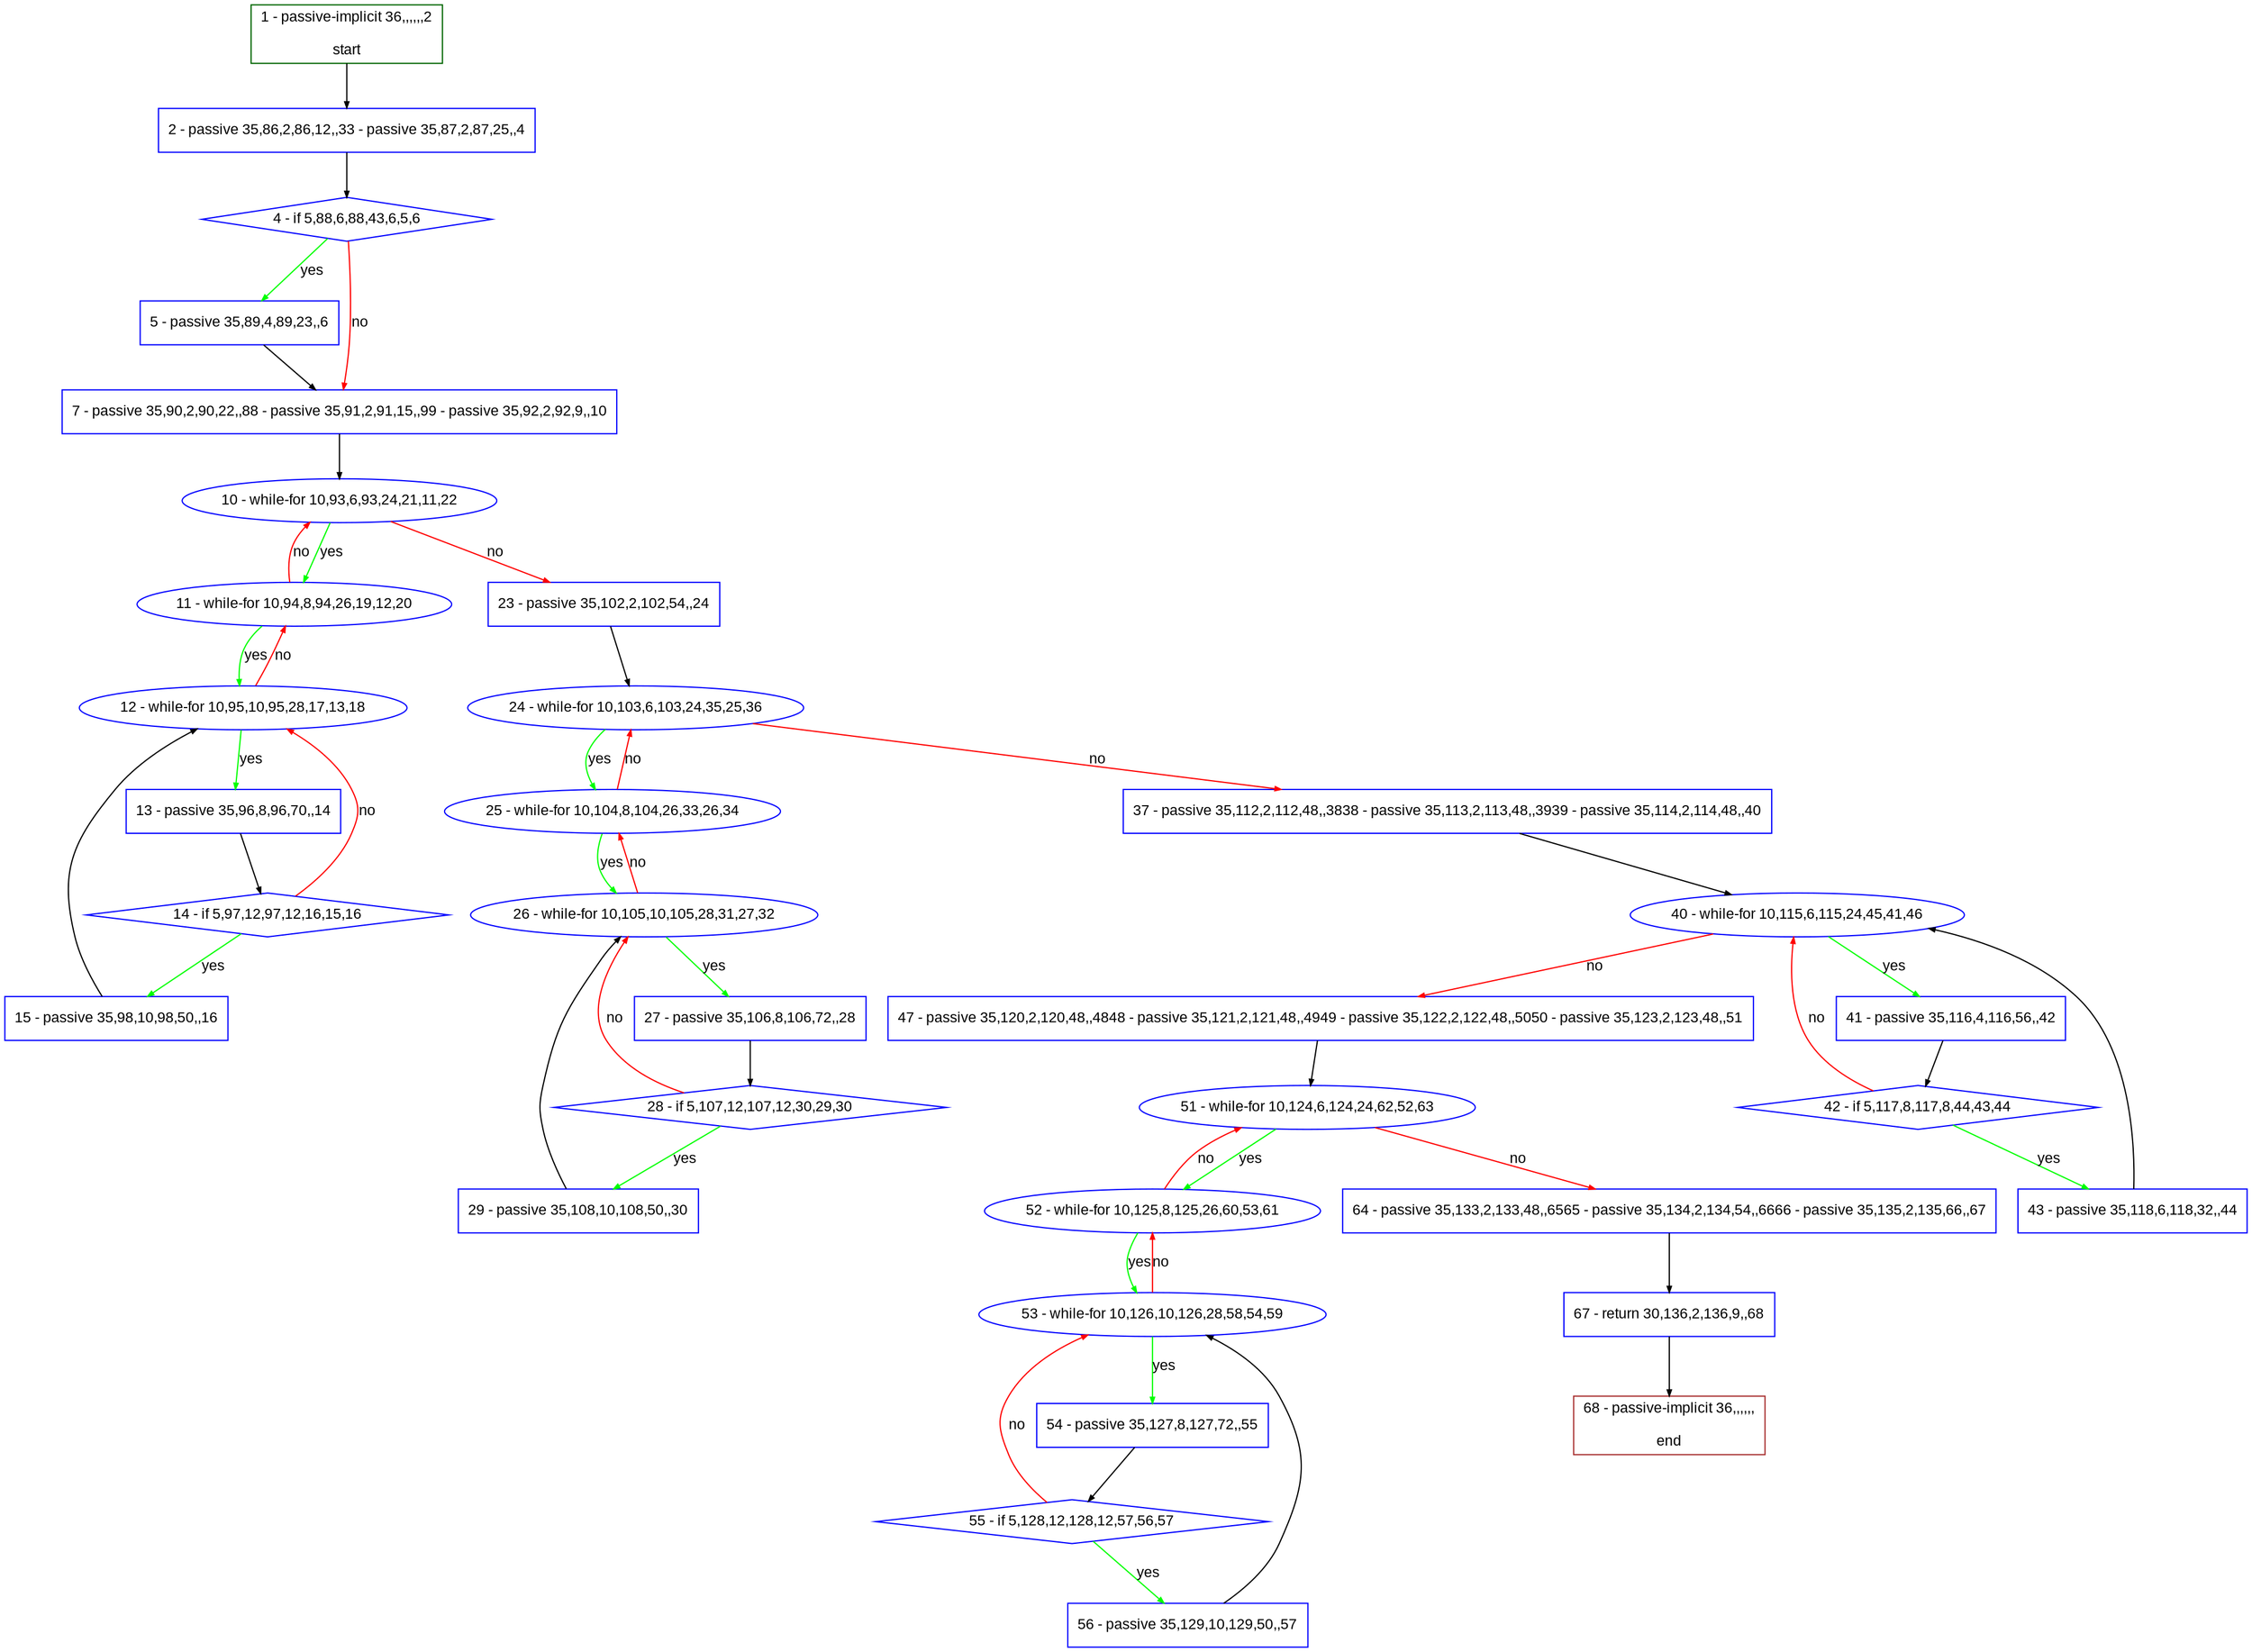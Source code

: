 digraph "" {
  graph [pack="true", label="", fontsize="12", packmode="clust", fontname="Arial", fillcolor="#FFFFCC", bgcolor="white", style="rounded,filled", compound="true"];
  node [node_initialized="no", label="", color="grey", fontsize="12", fillcolor="white", fontname="Arial", style="filled", shape="rectangle", compound="true", fixedsize="false"];
  edge [fontcolor="black", arrowhead="normal", arrowtail="none", arrowsize="0.5", ltail="", label="", color="black", fontsize="12", lhead="", fontname="Arial", dir="forward", compound="true"];
  __N1 [label="2 - passive 35,86,2,86,12,,33 - passive 35,87,2,87,25,,4", color="#0000ff", fillcolor="#ffffff", style="filled", shape="box"];
  __N2 [label="1 - passive-implicit 36,,,,,,2\n\nstart", color="#006400", fillcolor="#ffffff", style="filled", shape="box"];
  __N3 [label="4 - if 5,88,6,88,43,6,5,6", color="#0000ff", fillcolor="#ffffff", style="filled", shape="diamond"];
  __N4 [label="5 - passive 35,89,4,89,23,,6", color="#0000ff", fillcolor="#ffffff", style="filled", shape="box"];
  __N5 [label="7 - passive 35,90,2,90,22,,88 - passive 35,91,2,91,15,,99 - passive 35,92,2,92,9,,10", color="#0000ff", fillcolor="#ffffff", style="filled", shape="box"];
  __N6 [label="10 - while-for 10,93,6,93,24,21,11,22", color="#0000ff", fillcolor="#ffffff", style="filled", shape="oval"];
  __N7 [label="11 - while-for 10,94,8,94,26,19,12,20", color="#0000ff", fillcolor="#ffffff", style="filled", shape="oval"];
  __N8 [label="23 - passive 35,102,2,102,54,,24", color="#0000ff", fillcolor="#ffffff", style="filled", shape="box"];
  __N9 [label="12 - while-for 10,95,10,95,28,17,13,18", color="#0000ff", fillcolor="#ffffff", style="filled", shape="oval"];
  __N10 [label="13 - passive 35,96,8,96,70,,14", color="#0000ff", fillcolor="#ffffff", style="filled", shape="box"];
  __N11 [label="14 - if 5,97,12,97,12,16,15,16", color="#0000ff", fillcolor="#ffffff", style="filled", shape="diamond"];
  __N12 [label="15 - passive 35,98,10,98,50,,16", color="#0000ff", fillcolor="#ffffff", style="filled", shape="box"];
  __N13 [label="24 - while-for 10,103,6,103,24,35,25,36", color="#0000ff", fillcolor="#ffffff", style="filled", shape="oval"];
  __N14 [label="25 - while-for 10,104,8,104,26,33,26,34", color="#0000ff", fillcolor="#ffffff", style="filled", shape="oval"];
  __N15 [label="37 - passive 35,112,2,112,48,,3838 - passive 35,113,2,113,48,,3939 - passive 35,114,2,114,48,,40", color="#0000ff", fillcolor="#ffffff", style="filled", shape="box"];
  __N16 [label="26 - while-for 10,105,10,105,28,31,27,32", color="#0000ff", fillcolor="#ffffff", style="filled", shape="oval"];
  __N17 [label="27 - passive 35,106,8,106,72,,28", color="#0000ff", fillcolor="#ffffff", style="filled", shape="box"];
  __N18 [label="28 - if 5,107,12,107,12,30,29,30", color="#0000ff", fillcolor="#ffffff", style="filled", shape="diamond"];
  __N19 [label="29 - passive 35,108,10,108,50,,30", color="#0000ff", fillcolor="#ffffff", style="filled", shape="box"];
  __N20 [label="40 - while-for 10,115,6,115,24,45,41,46", color="#0000ff", fillcolor="#ffffff", style="filled", shape="oval"];
  __N21 [label="41 - passive 35,116,4,116,56,,42", color="#0000ff", fillcolor="#ffffff", style="filled", shape="box"];
  __N22 [label="47 - passive 35,120,2,120,48,,4848 - passive 35,121,2,121,48,,4949 - passive 35,122,2,122,48,,5050 - passive 35,123,2,123,48,,51", color="#0000ff", fillcolor="#ffffff", style="filled", shape="box"];
  __N23 [label="42 - if 5,117,8,117,8,44,43,44", color="#0000ff", fillcolor="#ffffff", style="filled", shape="diamond"];
  __N24 [label="43 - passive 35,118,6,118,32,,44", color="#0000ff", fillcolor="#ffffff", style="filled", shape="box"];
  __N25 [label="51 - while-for 10,124,6,124,24,62,52,63", color="#0000ff", fillcolor="#ffffff", style="filled", shape="oval"];
  __N26 [label="52 - while-for 10,125,8,125,26,60,53,61", color="#0000ff", fillcolor="#ffffff", style="filled", shape="oval"];
  __N27 [label="64 - passive 35,133,2,133,48,,6565 - passive 35,134,2,134,54,,6666 - passive 35,135,2,135,66,,67", color="#0000ff", fillcolor="#ffffff", style="filled", shape="box"];
  __N28 [label="53 - while-for 10,126,10,126,28,58,54,59", color="#0000ff", fillcolor="#ffffff", style="filled", shape="oval"];
  __N29 [label="54 - passive 35,127,8,127,72,,55", color="#0000ff", fillcolor="#ffffff", style="filled", shape="box"];
  __N30 [label="55 - if 5,128,12,128,12,57,56,57", color="#0000ff", fillcolor="#ffffff", style="filled", shape="diamond"];
  __N31 [label="56 - passive 35,129,10,129,50,,57", color="#0000ff", fillcolor="#ffffff", style="filled", shape="box"];
  __N32 [label="67 - return 30,136,2,136,9,,68", color="#0000ff", fillcolor="#ffffff", style="filled", shape="box"];
  __N33 [label="68 - passive-implicit 36,,,,,,\n\nend", color="#a52a2a", fillcolor="#ffffff", style="filled", shape="box"];
  __N2 -> __N1 [arrowhead="normal", arrowtail="none", color="#000000", label="", dir="forward"];
  __N1 -> __N3 [arrowhead="normal", arrowtail="none", color="#000000", label="", dir="forward"];
  __N3 -> __N4 [arrowhead="normal", arrowtail="none", color="#00ff00", label="yes", dir="forward"];
  __N3 -> __N5 [arrowhead="normal", arrowtail="none", color="#ff0000", label="no", dir="forward"];
  __N4 -> __N5 [arrowhead="normal", arrowtail="none", color="#000000", label="", dir="forward"];
  __N5 -> __N6 [arrowhead="normal", arrowtail="none", color="#000000", label="", dir="forward"];
  __N6 -> __N7 [arrowhead="normal", arrowtail="none", color="#00ff00", label="yes", dir="forward"];
  __N7 -> __N6 [arrowhead="normal", arrowtail="none", color="#ff0000", label="no", dir="forward"];
  __N6 -> __N8 [arrowhead="normal", arrowtail="none", color="#ff0000", label="no", dir="forward"];
  __N7 -> __N9 [arrowhead="normal", arrowtail="none", color="#00ff00", label="yes", dir="forward"];
  __N9 -> __N7 [arrowhead="normal", arrowtail="none", color="#ff0000", label="no", dir="forward"];
  __N9 -> __N10 [arrowhead="normal", arrowtail="none", color="#00ff00", label="yes", dir="forward"];
  __N10 -> __N11 [arrowhead="normal", arrowtail="none", color="#000000", label="", dir="forward"];
  __N11 -> __N9 [arrowhead="normal", arrowtail="none", color="#ff0000", label="no", dir="forward"];
  __N11 -> __N12 [arrowhead="normal", arrowtail="none", color="#00ff00", label="yes", dir="forward"];
  __N12 -> __N9 [arrowhead="normal", arrowtail="none", color="#000000", label="", dir="forward"];
  __N8 -> __N13 [arrowhead="normal", arrowtail="none", color="#000000", label="", dir="forward"];
  __N13 -> __N14 [arrowhead="normal", arrowtail="none", color="#00ff00", label="yes", dir="forward"];
  __N14 -> __N13 [arrowhead="normal", arrowtail="none", color="#ff0000", label="no", dir="forward"];
  __N13 -> __N15 [arrowhead="normal", arrowtail="none", color="#ff0000", label="no", dir="forward"];
  __N14 -> __N16 [arrowhead="normal", arrowtail="none", color="#00ff00", label="yes", dir="forward"];
  __N16 -> __N14 [arrowhead="normal", arrowtail="none", color="#ff0000", label="no", dir="forward"];
  __N16 -> __N17 [arrowhead="normal", arrowtail="none", color="#00ff00", label="yes", dir="forward"];
  __N17 -> __N18 [arrowhead="normal", arrowtail="none", color="#000000", label="", dir="forward"];
  __N18 -> __N16 [arrowhead="normal", arrowtail="none", color="#ff0000", label="no", dir="forward"];
  __N18 -> __N19 [arrowhead="normal", arrowtail="none", color="#00ff00", label="yes", dir="forward"];
  __N19 -> __N16 [arrowhead="normal", arrowtail="none", color="#000000", label="", dir="forward"];
  __N15 -> __N20 [arrowhead="normal", arrowtail="none", color="#000000", label="", dir="forward"];
  __N20 -> __N21 [arrowhead="normal", arrowtail="none", color="#00ff00", label="yes", dir="forward"];
  __N20 -> __N22 [arrowhead="normal", arrowtail="none", color="#ff0000", label="no", dir="forward"];
  __N21 -> __N23 [arrowhead="normal", arrowtail="none", color="#000000", label="", dir="forward"];
  __N23 -> __N20 [arrowhead="normal", arrowtail="none", color="#ff0000", label="no", dir="forward"];
  __N23 -> __N24 [arrowhead="normal", arrowtail="none", color="#00ff00", label="yes", dir="forward"];
  __N24 -> __N20 [arrowhead="normal", arrowtail="none", color="#000000", label="", dir="forward"];
  __N22 -> __N25 [arrowhead="normal", arrowtail="none", color="#000000", label="", dir="forward"];
  __N25 -> __N26 [arrowhead="normal", arrowtail="none", color="#00ff00", label="yes", dir="forward"];
  __N26 -> __N25 [arrowhead="normal", arrowtail="none", color="#ff0000", label="no", dir="forward"];
  __N25 -> __N27 [arrowhead="normal", arrowtail="none", color="#ff0000", label="no", dir="forward"];
  __N26 -> __N28 [arrowhead="normal", arrowtail="none", color="#00ff00", label="yes", dir="forward"];
  __N28 -> __N26 [arrowhead="normal", arrowtail="none", color="#ff0000", label="no", dir="forward"];
  __N28 -> __N29 [arrowhead="normal", arrowtail="none", color="#00ff00", label="yes", dir="forward"];
  __N29 -> __N30 [arrowhead="normal", arrowtail="none", color="#000000", label="", dir="forward"];
  __N30 -> __N28 [arrowhead="normal", arrowtail="none", color="#ff0000", label="no", dir="forward"];
  __N30 -> __N31 [arrowhead="normal", arrowtail="none", color="#00ff00", label="yes", dir="forward"];
  __N31 -> __N28 [arrowhead="normal", arrowtail="none", color="#000000", label="", dir="forward"];
  __N27 -> __N32 [arrowhead="normal", arrowtail="none", color="#000000", label="", dir="forward"];
  __N32 -> __N33 [arrowhead="normal", arrowtail="none", color="#000000", label="", dir="forward"];
}
